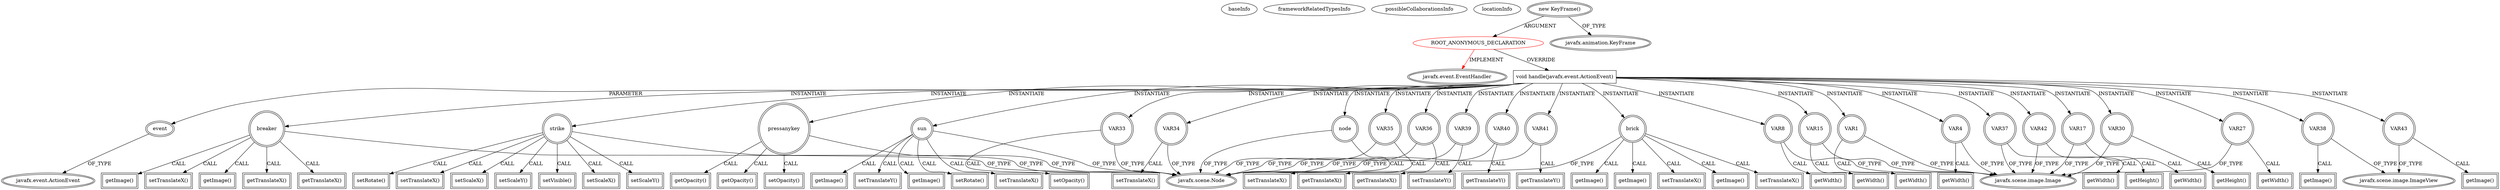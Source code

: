digraph {
baseInfo[graphId=436,category="extension_graph",isAnonymous=true,possibleRelation=false]
frameworkRelatedTypesInfo[0="javafx.event.EventHandler"]
possibleCollaborationsInfo[]
locationInfo[projectName="Enriqe-Breaking-Bad-Brick-Breaker",filePath="/Enriqe-Breaking-Bad-Brick-Breaker/Breaking-Bad-Brick-Breaker-master/src/bbbrickbreaker/Splash.java",contextSignature="void initTimeline()",graphId="436"]
0[label="ROOT_ANONYMOUS_DECLARATION",vertexType="ROOT_ANONYMOUS_DECLARATION",isFrameworkType=false,color=red]
1[label="javafx.event.EventHandler",vertexType="FRAMEWORK_INTERFACE_TYPE",isFrameworkType=true,peripheries=2]
2[label="new KeyFrame()",vertexType="OUTSIDE_CONSTRUCTOR_CALL",isFrameworkType=true,peripheries=2]
3[label="javafx.animation.KeyFrame",vertexType="FRAMEWORK_CLASS_TYPE",isFrameworkType=true,peripheries=2]
4[label="void handle(javafx.event.ActionEvent)",vertexType="OVERRIDING_METHOD_DECLARATION",isFrameworkType=false,shape=box]
5[label="event",vertexType="PARAMETER_DECLARATION",isFrameworkType=true,peripheries=2]
6[label="javafx.event.ActionEvent",vertexType="FRAMEWORK_CLASS_TYPE",isFrameworkType=true,peripheries=2]
7[label="brick",vertexType="VARIABLE_EXPRESION",isFrameworkType=true,peripheries=2,shape=circle]
9[label="javafx.scene.Node",vertexType="FRAMEWORK_CLASS_TYPE",isFrameworkType=true,peripheries=2]
8[label="setTranslateX()",vertexType="INSIDE_CALL",isFrameworkType=true,peripheries=2,shape=box]
10[label="VAR1",vertexType="VARIABLE_EXPRESION",isFrameworkType=true,peripheries=2,shape=circle]
12[label="javafx.scene.image.Image",vertexType="FRAMEWORK_CLASS_TYPE",isFrameworkType=true,peripheries=2]
11[label="getWidth()",vertexType="INSIDE_CALL",isFrameworkType=true,peripheries=2,shape=box]
14[label="getImage()",vertexType="INSIDE_CALL",isFrameworkType=true,peripheries=2,shape=box]
15[label="breaker",vertexType="VARIABLE_EXPRESION",isFrameworkType=true,peripheries=2,shape=circle]
16[label="setTranslateX()",vertexType="INSIDE_CALL",isFrameworkType=true,peripheries=2,shape=box]
18[label="VAR4",vertexType="VARIABLE_EXPRESION",isFrameworkType=true,peripheries=2,shape=circle]
19[label="getWidth()",vertexType="INSIDE_CALL",isFrameworkType=true,peripheries=2,shape=box]
22[label="getImage()",vertexType="INSIDE_CALL",isFrameworkType=true,peripheries=2,shape=box]
23[label="strike",vertexType="VARIABLE_EXPRESION",isFrameworkType=true,peripheries=2,shape=circle]
24[label="setTranslateX()",vertexType="INSIDE_CALL",isFrameworkType=true,peripheries=2,shape=box]
27[label="getTranslateX()",vertexType="INSIDE_CALL",isFrameworkType=true,peripheries=2,shape=box]
28[label="VAR8",vertexType="VARIABLE_EXPRESION",isFrameworkType=true,peripheries=2,shape=circle]
29[label="getWidth()",vertexType="INSIDE_CALL",isFrameworkType=true,peripheries=2,shape=box]
32[label="getImage()",vertexType="INSIDE_CALL",isFrameworkType=true,peripheries=2,shape=box]
34[label="setScaleX()",vertexType="INSIDE_CALL",isFrameworkType=true,peripheries=2,shape=box]
36[label="setScaleY()",vertexType="INSIDE_CALL",isFrameworkType=true,peripheries=2,shape=box]
38[label="setVisible()",vertexType="INSIDE_CALL",isFrameworkType=true,peripheries=2,shape=box]
40[label="setTranslateX()",vertexType="INSIDE_CALL",isFrameworkType=true,peripheries=2,shape=box]
42[label="getTranslateX()",vertexType="INSIDE_CALL",isFrameworkType=true,peripheries=2,shape=box]
43[label="VAR15",vertexType="VARIABLE_EXPRESION",isFrameworkType=true,peripheries=2,shape=circle]
44[label="getWidth()",vertexType="INSIDE_CALL",isFrameworkType=true,peripheries=2,shape=box]
47[label="getImage()",vertexType="INSIDE_CALL",isFrameworkType=true,peripheries=2,shape=box]
48[label="VAR17",vertexType="VARIABLE_EXPRESION",isFrameworkType=true,peripheries=2,shape=circle]
49[label="getWidth()",vertexType="INSIDE_CALL",isFrameworkType=true,peripheries=2,shape=box]
52[label="getImage()",vertexType="INSIDE_CALL",isFrameworkType=true,peripheries=2,shape=box]
54[label="setScaleX()",vertexType="INSIDE_CALL",isFrameworkType=true,peripheries=2,shape=box]
56[label="setScaleY()",vertexType="INSIDE_CALL",isFrameworkType=true,peripheries=2,shape=box]
58[label="setRotate()",vertexType="INSIDE_CALL",isFrameworkType=true,peripheries=2,shape=box]
59[label="pressanykey",vertexType="VARIABLE_EXPRESION",isFrameworkType=true,peripheries=2,shape=circle]
60[label="getOpacity()",vertexType="INSIDE_CALL",isFrameworkType=true,peripheries=2,shape=box]
63[label="setOpacity()",vertexType="INSIDE_CALL",isFrameworkType=true,peripheries=2,shape=box]
65[label="getOpacity()",vertexType="INSIDE_CALL",isFrameworkType=true,peripheries=2,shape=box]
66[label="node",vertexType="VARIABLE_EXPRESION",isFrameworkType=true,peripheries=2,shape=circle]
67[label="setTranslateX()",vertexType="INSIDE_CALL",isFrameworkType=true,peripheries=2,shape=box]
69[label="sun",vertexType="VARIABLE_EXPRESION",isFrameworkType=true,peripheries=2,shape=circle]
70[label="setTranslateX()",vertexType="INSIDE_CALL",isFrameworkType=true,peripheries=2,shape=box]
72[label="VAR27",vertexType="VARIABLE_EXPRESION",isFrameworkType=true,peripheries=2,shape=circle]
73[label="getWidth()",vertexType="INSIDE_CALL",isFrameworkType=true,peripheries=2,shape=box]
76[label="getImage()",vertexType="INSIDE_CALL",isFrameworkType=true,peripheries=2,shape=box]
78[label="setTranslateY()",vertexType="INSIDE_CALL",isFrameworkType=true,peripheries=2,shape=box]
79[label="VAR30",vertexType="VARIABLE_EXPRESION",isFrameworkType=true,peripheries=2,shape=circle]
80[label="getHeight()",vertexType="INSIDE_CALL",isFrameworkType=true,peripheries=2,shape=box]
83[label="getImage()",vertexType="INSIDE_CALL",isFrameworkType=true,peripheries=2,shape=box]
85[label="setRotate()",vertexType="INSIDE_CALL",isFrameworkType=true,peripheries=2,shape=box]
86[label="VAR33",vertexType="VARIABLE_EXPRESION",isFrameworkType=true,peripheries=2,shape=circle]
87[label="setOpacity()",vertexType="INSIDE_CALL",isFrameworkType=true,peripheries=2,shape=box]
89[label="VAR34",vertexType="VARIABLE_EXPRESION",isFrameworkType=true,peripheries=2,shape=circle]
90[label="setTranslateX()",vertexType="INSIDE_CALL",isFrameworkType=true,peripheries=2,shape=box]
92[label="VAR35",vertexType="VARIABLE_EXPRESION",isFrameworkType=true,peripheries=2,shape=circle]
93[label="getTranslateX()",vertexType="INSIDE_CALL",isFrameworkType=true,peripheries=2,shape=box]
95[label="VAR36",vertexType="VARIABLE_EXPRESION",isFrameworkType=true,peripheries=2,shape=circle]
96[label="getTranslateX()",vertexType="INSIDE_CALL",isFrameworkType=true,peripheries=2,shape=box]
98[label="VAR37",vertexType="VARIABLE_EXPRESION",isFrameworkType=true,peripheries=2,shape=circle]
99[label="getWidth()",vertexType="INSIDE_CALL",isFrameworkType=true,peripheries=2,shape=box]
101[label="VAR38",vertexType="VARIABLE_EXPRESION",isFrameworkType=true,peripheries=2,shape=circle]
103[label="javafx.scene.image.ImageView",vertexType="FRAMEWORK_CLASS_TYPE",isFrameworkType=true,peripheries=2]
102[label="getImage()",vertexType="INSIDE_CALL",isFrameworkType=true,peripheries=2,shape=box]
104[label="VAR39",vertexType="VARIABLE_EXPRESION",isFrameworkType=true,peripheries=2,shape=circle]
105[label="setTranslateY()",vertexType="INSIDE_CALL",isFrameworkType=true,peripheries=2,shape=box]
107[label="VAR40",vertexType="VARIABLE_EXPRESION",isFrameworkType=true,peripheries=2,shape=circle]
108[label="getTranslateY()",vertexType="INSIDE_CALL",isFrameworkType=true,peripheries=2,shape=box]
110[label="VAR41",vertexType="VARIABLE_EXPRESION",isFrameworkType=true,peripheries=2,shape=circle]
111[label="getTranslateY()",vertexType="INSIDE_CALL",isFrameworkType=true,peripheries=2,shape=box]
113[label="VAR42",vertexType="VARIABLE_EXPRESION",isFrameworkType=true,peripheries=2,shape=circle]
114[label="getHeight()",vertexType="INSIDE_CALL",isFrameworkType=true,peripheries=2,shape=box]
116[label="VAR43",vertexType="VARIABLE_EXPRESION",isFrameworkType=true,peripheries=2,shape=circle]
117[label="getImage()",vertexType="INSIDE_CALL",isFrameworkType=true,peripheries=2,shape=box]
0->1[label="IMPLEMENT",color=red]
2->0[label="ARGUMENT"]
2->3[label="OF_TYPE"]
0->4[label="OVERRIDE"]
5->6[label="OF_TYPE"]
4->5[label="PARAMETER"]
4->7[label="INSTANTIATE"]
7->9[label="OF_TYPE"]
7->8[label="CALL"]
4->10[label="INSTANTIATE"]
10->12[label="OF_TYPE"]
10->11[label="CALL"]
7->14[label="CALL"]
4->15[label="INSTANTIATE"]
15->9[label="OF_TYPE"]
15->16[label="CALL"]
4->18[label="INSTANTIATE"]
18->12[label="OF_TYPE"]
18->19[label="CALL"]
15->22[label="CALL"]
4->23[label="INSTANTIATE"]
23->9[label="OF_TYPE"]
23->24[label="CALL"]
15->27[label="CALL"]
4->28[label="INSTANTIATE"]
28->12[label="OF_TYPE"]
28->29[label="CALL"]
7->32[label="CALL"]
23->34[label="CALL"]
23->36[label="CALL"]
23->38[label="CALL"]
7->40[label="CALL"]
15->42[label="CALL"]
4->43[label="INSTANTIATE"]
43->12[label="OF_TYPE"]
43->44[label="CALL"]
15->47[label="CALL"]
4->48[label="INSTANTIATE"]
48->12[label="OF_TYPE"]
48->49[label="CALL"]
7->52[label="CALL"]
23->54[label="CALL"]
23->56[label="CALL"]
23->58[label="CALL"]
4->59[label="INSTANTIATE"]
59->9[label="OF_TYPE"]
59->60[label="CALL"]
59->63[label="CALL"]
59->65[label="CALL"]
4->66[label="INSTANTIATE"]
66->9[label="OF_TYPE"]
66->67[label="CALL"]
4->69[label="INSTANTIATE"]
69->9[label="OF_TYPE"]
69->70[label="CALL"]
4->72[label="INSTANTIATE"]
72->12[label="OF_TYPE"]
72->73[label="CALL"]
69->76[label="CALL"]
69->78[label="CALL"]
4->79[label="INSTANTIATE"]
79->12[label="OF_TYPE"]
79->80[label="CALL"]
69->83[label="CALL"]
69->85[label="CALL"]
4->86[label="INSTANTIATE"]
86->9[label="OF_TYPE"]
86->87[label="CALL"]
4->89[label="INSTANTIATE"]
89->9[label="OF_TYPE"]
89->90[label="CALL"]
4->92[label="INSTANTIATE"]
92->9[label="OF_TYPE"]
92->93[label="CALL"]
4->95[label="INSTANTIATE"]
95->9[label="OF_TYPE"]
95->96[label="CALL"]
4->98[label="INSTANTIATE"]
98->12[label="OF_TYPE"]
98->99[label="CALL"]
4->101[label="INSTANTIATE"]
101->103[label="OF_TYPE"]
101->102[label="CALL"]
4->104[label="INSTANTIATE"]
104->9[label="OF_TYPE"]
104->105[label="CALL"]
4->107[label="INSTANTIATE"]
107->9[label="OF_TYPE"]
107->108[label="CALL"]
4->110[label="INSTANTIATE"]
110->9[label="OF_TYPE"]
110->111[label="CALL"]
4->113[label="INSTANTIATE"]
113->12[label="OF_TYPE"]
113->114[label="CALL"]
4->116[label="INSTANTIATE"]
116->103[label="OF_TYPE"]
116->117[label="CALL"]
}
